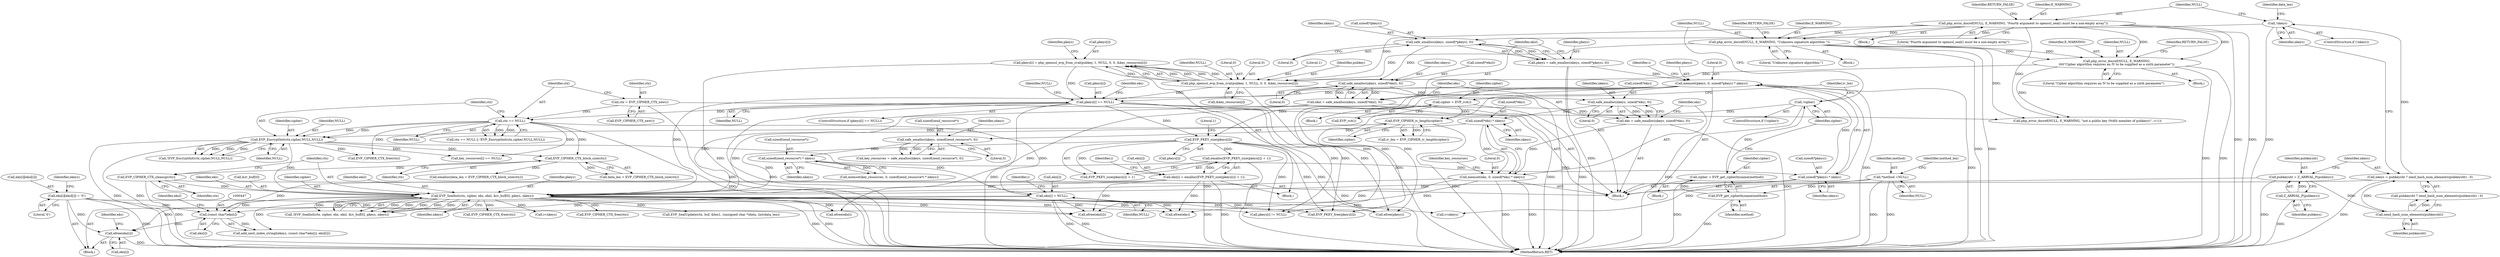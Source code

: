 digraph "0_php_91826a311dd37f4c4e5d605fa7af331e80ddd4c3@pointer" {
"1000454" [label="(Call,efree(eks[i]))"];
"1000435" [label="(Call,eks[i][eksl[i]] = '\0')"];
"1000446" [label="(Call,(const char*)eks[i])"];
"1000360" [label="(Call,EVP_SealInit(ctx, cipher, eks, eksl, &iv_buf[0], pkeys, nkeys))"];
"1000355" [label="(Call,EVP_CIPHER_CTX_cleanup(ctx))"];
"1000353" [label="(Call,EVP_CIPHER_CTX_block_size(ctx))"];
"1000333" [label="(Call,ctx == NULL)"];
"1000328" [label="(Call,ctx = EVP_CIPHER_CTX_new())"];
"1000299" [label="(Call,pkeys[i] == NULL)"];
"1000284" [label="(Call,pkeys[i] = php_openssl_evp_from_zval(pubkey, 1, NULL, 0, 0, &key_resources[i]))"];
"1000288" [label="(Call,php_openssl_evp_from_zval(pubkey, 1, NULL, 0, 0, &key_resources[i]))"];
"1000199" [label="(Call,php_error_docref(NULL, E_WARNING, \"Unknown signature algorithm.\"))"];
"1000180" [label="(Call,php_error_docref(NULL, E_WARNING, \"Fourth argument to openssl_seal() must be a non-empty array\"))"];
"1000221" [label="(Call,php_error_docref(NULL, E_WARNING,\n\t\t\t\t\"Cipher algorithm requires an IV to be supplied as a sixth parameter\"))"];
"1000272" [label="(Call,memset(pkeys, 0, sizeof(*pkeys) * nkeys))"];
"1000226" [label="(Call,pkeys = safe_emalloc(nkeys, sizeof(*pkeys), 0))"];
"1000228" [label="(Call,safe_emalloc(nkeys, sizeof(*pkeys), 0))"];
"1000177" [label="(Call,!nkeys)"];
"1000169" [label="(Call,nkeys = pubkeysht ? zend_hash_num_elements(pubkeysht) : 0)"];
"1000173" [label="(Call,zend_hash_num_elements(pubkeysht))"];
"1000165" [label="(Call,pubkeysht = Z_ARRVAL_P(pubkeys))"];
"1000167" [label="(Call,Z_ARRVAL_P(pubkeys))"];
"1000275" [label="(Call,sizeof(*pkeys) * nkeys)"];
"1000268" [label="(Call,sizeof(zend_resource*) * nkeys)"];
"1000260" [label="(Call,safe_emalloc(nkeys, sizeof(zend_resource*), 0))"];
"1000253" [label="(Call,sizeof(*eks) * nkeys)"];
"1000244" [label="(Call,safe_emalloc(nkeys, sizeof(*eks), 0))"];
"1000236" [label="(Call,safe_emalloc(nkeys, sizeof(*eksl), 0))"];
"1000337" [label="(Call,EVP_EncryptInit(ctx,cipher,NULL,NULL))"];
"1000211" [label="(Call,EVP_CIPHER_iv_length(cipher))"];
"1000206" [label="(Call,cipher = EVP_rc4())"];
"1000196" [label="(Call,!cipher)"];
"1000191" [label="(Call,cipher = EVP_get_cipherbyname(method))"];
"1000193" [label="(Call,EVP_get_cipherbyname(method))"];
"1000132" [label="(Call,*method =NULL)"];
"1000250" [label="(Call,memset(eks, 0, sizeof(*eks) * nkeys))"];
"1000242" [label="(Call,eks = safe_emalloc(nkeys, sizeof(*eks), 0))"];
"1000314" [label="(Call,eks[i] = emalloc(EVP_PKEY_size(pkeys[i]) + 1))"];
"1000318" [label="(Call,emalloc(EVP_PKEY_size(pkeys[i]) + 1))"];
"1000320" [label="(Call,EVP_PKEY_size(pkeys[i]))"];
"1000234" [label="(Call,eksl = safe_emalloc(nkeys, sizeof(*eksl), 0))"];
"1000458" [label="(Call,eks[i] = NULL)"];
"1000274" [label="(Literal,0)"];
"1000249" [label="(Literal,0)"];
"1000272" [label="(Call,memset(pkeys, 0, sizeof(*pkeys) * nkeys))"];
"1000245" [label="(Identifier,nkeys)"];
"1000191" [label="(Call,cipher = EVP_get_cipherbyname(method))"];
"1000257" [label="(Identifier,nkeys)"];
"1000250" [label="(Call,memset(eks, 0, sizeof(*eks) * nkeys))"];
"1000320" [label="(Call,EVP_PKEY_size(pkeys[i]))"];
"1000448" [label="(Call,eks[i])"];
"1000303" [label="(Identifier,NULL)"];
"1000176" [label="(ControlStructure,if (!nkeys))"];
"1000360" [label="(Call,EVP_SealInit(ctx, cipher, eks, eksl, &iv_buf[0], pkeys, nkeys))"];
"1000199" [label="(Call,php_error_docref(NULL, E_WARNING, \"Unknown signature algorithm.\"))"];
"1000179" [label="(Block,)"];
"1000435" [label="(Call,eks[i][eksl[i]] = '\0')"];
"1000192" [label="(Identifier,cipher)"];
"1000229" [label="(Identifier,nkeys)"];
"1000291" [label="(Identifier,NULL)"];
"1000165" [label="(Call,pubkeysht = Z_ARRVAL_P(pubkeys))"];
"1000292" [label="(Literal,0)"];
"1000275" [label="(Call,sizeof(*pkeys) * nkeys)"];
"1000281" [label="(Identifier,i)"];
"1000254" [label="(Call,sizeof(*eks))"];
"1000196" [label="(Call,!cipher)"];
"1000134" [label="(Identifier,NULL)"];
"1000504" [label="(Call,key_resources[i] == NULL)"];
"1000230" [label="(Call,sizeof(*pkeys))"];
"1000222" [label="(Identifier,NULL)"];
"1000369" [label="(Identifier,pkeys)"];
"1000186" [label="(Identifier,data_len)"];
"1000183" [label="(Literal,\"Fourth argument to openssl_seal() must be a non-empty array\")"];
"1000212" [label="(Identifier,cipher)"];
"1000356" [label="(Identifier,ctx)"];
"1000436" [label="(Call,eks[i][eksl[i]])"];
"1000434" [label="(Block,)"];
"1000228" [label="(Call,safe_emalloc(nkeys, sizeof(*pkeys), 0))"];
"1000306" [label="(Identifier,NULL)"];
"1000515" [label="(Call,EVP_PKEY_free(pkeys[i]))"];
"1000361" [label="(Identifier,ctx)"];
"1000293" [label="(Literal,0)"];
"1000166" [label="(Identifier,pubkeysht)"];
"1000300" [label="(Call,pkeys[i])"];
"1000454" [label="(Call,efree(eks[i]))"];
"1000340" [label="(Identifier,NULL)"];
"1000373" [label="(Call,EVP_SealUpdate(ctx, buf, &len1, (unsigned char *)data, (int)data_len))"];
"1000288" [label="(Call,php_openssl_evp_from_zval(pubkey, 1, NULL, 0, 0, &key_resources[i]))"];
"1000261" [label="(Identifier,nkeys)"];
"1000243" [label="(Identifier,eks)"];
"1000528" [label="(Call,efree(eks))"];
"1000532" [label="(Call,efree(pkeys))"];
"1000294" [label="(Call,&key_resources[i])"];
"1000132" [label="(Call,*method =NULL)"];
"1000177" [label="(Call,!nkeys)"];
"1000328" [label="(Call,ctx = EVP_CIPHER_CTX_new())"];
"1000211" [label="(Call,EVP_CIPHER_iv_length(cipher))"];
"1000203" [label="(Identifier,RETURN_FALSE)"];
"1000170" [label="(Identifier,nkeys)"];
"1000339" [label="(Identifier,cipher)"];
"1000236" [label="(Call,safe_emalloc(nkeys, sizeof(*eksl), 0))"];
"1000536" [label="(MethodReturn,RET)"];
"1000283" [label="(Block,)"];
"1000299" [label="(Call,pkeys[i] == NULL)"];
"1000364" [label="(Identifier,eksl)"];
"1000329" [label="(Identifier,ctx)"];
"1000290" [label="(Literal,1)"];
"1000167" [label="(Call,Z_ARRVAL_P(pubkeys))"];
"1000205" [label="(Block,)"];
"1000318" [label="(Call,emalloc(EVP_PKEY_size(pkeys[i]) + 1))"];
"1000174" [label="(Identifier,pubkeysht)"];
"1000530" [label="(Call,efree(eksl))"];
"1000363" [label="(Identifier,eks)"];
"1000350" [label="(Call,emalloc(data_len + EVP_CIPHER_CTX_block_size(ctx)))"];
"1000260" [label="(Call,safe_emalloc(nkeys, sizeof(zend_resource*), 0))"];
"1000184" [label="(Identifier,RETURN_FALSE)"];
"1000190" [label="(Block,)"];
"1000182" [label="(Identifier,E_WARNING)"];
"1000359" [label="(Call,!EVP_SealInit(ctx, cipher, eks, eksl, &iv_buf[0], pkeys, nkeys))"];
"1000233" [label="(Literal,0)"];
"1000284" [label="(Call,pkeys[i] = php_openssl_evp_from_zval(pubkey, 1, NULL, 0, 0, &key_resources[i]))"];
"1000343" [label="(Call,EVP_CIPHER_CTX_free(ctx))"];
"1000452" [label="(Identifier,eksl)"];
"1000259" [label="(Identifier,key_resources)"];
"1000221" [label="(Call,php_error_docref(NULL, E_WARNING,\n\t\t\t\t\"Cipher algorithm requires an IV to be supplied as a sixth parameter\"))"];
"1000244" [label="(Call,safe_emalloc(nkeys, sizeof(*eks), 0))"];
"1000332" [label="(Call,ctx == NULL || !EVP_EncryptInit(ctx,cipher,NULL,NULL))"];
"1000235" [label="(Identifier,eksl)"];
"1000237" [label="(Identifier,nkeys)"];
"1000207" [label="(Identifier,cipher)"];
"1000298" [label="(ControlStructure,if (pkeys[i] == NULL))"];
"1000333" [label="(Call,ctx == NULL)"];
"1000251" [label="(Identifier,eks)"];
"1000268" [label="(Call,sizeof(zend_resource*) * nkeys)"];
"1000354" [label="(Identifier,ctx)"];
"1000324" [label="(Literal,1)"];
"1000224" [label="(Literal,\"Cipher algorithm requires an IV to be supplied as a sixth parameter\")"];
"1000370" [label="(Identifier,nkeys)"];
"1000225" [label="(Identifier,RETURN_FALSE)"];
"1000201" [label="(Identifier,E_WARNING)"];
"1000315" [label="(Call,eks[i])"];
"1000279" [label="(Identifier,nkeys)"];
"1000496" [label="(Call,i<nkeys)"];
"1000395" [label="(Call,EVP_CIPHER_CTX_free(ctx))"];
"1000169" [label="(Call,nkeys = pubkeysht ? zend_hash_num_elements(pubkeysht) : 0)"];
"1000209" [label="(Call,iv_len = EVP_CIPHER_iv_length(cipher))"];
"1000168" [label="(Identifier,pubkeys)"];
"1000458" [label="(Call,eks[i] = NULL)"];
"1000445" [label="(Identifier,ekeys)"];
"1000200" [label="(Identifier,NULL)"];
"1000314" [label="(Call,eks[i] = emalloc(EVP_PKEY_size(pkeys[i]) + 1))"];
"1000181" [label="(Identifier,NULL)"];
"1000264" [label="(Literal,0)"];
"1000338" [label="(Identifier,ctx)"];
"1000330" [label="(Call,EVP_CIPHER_CTX_new())"];
"1000206" [label="(Call,cipher = EVP_rc4())"];
"1000443" [label="(Literal,'\0')"];
"1000429" [label="(Call,i<nkeys)"];
"1000195" [label="(ControlStructure,if (!cipher))"];
"1000220" [label="(Block,)"];
"1000180" [label="(Call,php_error_docref(NULL, E_WARNING, \"Fourth argument to openssl_seal() must be a non-empty array\"))"];
"1000223" [label="(Identifier,E_WARNING)"];
"1000253" [label="(Call,sizeof(*eks) * nkeys)"];
"1000446" [label="(Call,(const char*)eks[i])"];
"1000509" [label="(Call,pkeys[i] != NULL)"];
"1000351" [label="(Call,data_len + EVP_CIPHER_CTX_block_size(ctx))"];
"1000137" [label="(Identifier,method_len)"];
"1000460" [label="(Identifier,eks)"];
"1000234" [label="(Call,eksl = safe_emalloc(nkeys, sizeof(*eksl), 0))"];
"1000524" [label="(Call,efree(eks[i]))"];
"1000202" [label="(Literal,\"Unknown signature algorithm.\")"];
"1000246" [label="(Call,sizeof(*eks))"];
"1000198" [label="(Block,)"];
"1000459" [label="(Call,eks[i])"];
"1000197" [label="(Identifier,cipher)"];
"1000269" [label="(Call,sizeof(zend_resource*))"];
"1000273" [label="(Identifier,pkeys)"];
"1000326" [label="(Identifier,i)"];
"1000265" [label="(Call,memset(key_resources, 0, sizeof(zend_resource*) * nkeys))"];
"1000433" [label="(Identifier,i)"];
"1000365" [label="(Call,&iv_buf[0])"];
"1000194" [label="(Identifier,method)"];
"1000271" [label="(Identifier,nkeys)"];
"1000334" [label="(Identifier,ctx)"];
"1000444" [label="(Call,add_next_index_stringl(ekeys, (const char*)eks[i], eksl[i]))"];
"1000489" [label="(Call,EVP_CIPHER_CTX_free(ctx))"];
"1000242" [label="(Call,eks = safe_emalloc(nkeys, sizeof(*eks), 0))"];
"1000262" [label="(Call,sizeof(zend_resource*))"];
"1000210" [label="(Identifier,iv_len)"];
"1000258" [label="(Call,key_resources = safe_emalloc(nkeys, sizeof(zend_resource*), 0))"];
"1000133" [label="(Identifier,method)"];
"1000305" [label="(Call,php_error_docref(NULL, E_WARNING, \"not a public key (%dth member of pubkeys)\", i+1))"];
"1000289" [label="(Identifier,pubkey)"];
"1000178" [label="(Identifier,nkeys)"];
"1000341" [label="(Identifier,NULL)"];
"1000462" [label="(Identifier,NULL)"];
"1000173" [label="(Call,zend_hash_num_elements(pubkeysht))"];
"1000301" [label="(Identifier,pkeys)"];
"1000241" [label="(Literal,0)"];
"1000208" [label="(Call,EVP_rc4())"];
"1000238" [label="(Call,sizeof(*eksl))"];
"1000227" [label="(Identifier,pkeys)"];
"1000337" [label="(Call,EVP_EncryptInit(ctx,cipher,NULL,NULL))"];
"1000335" [label="(Identifier,NULL)"];
"1000355" [label="(Call,EVP_CIPHER_CTX_cleanup(ctx))"];
"1000105" [label="(Block,)"];
"1000316" [label="(Identifier,eks)"];
"1000285" [label="(Call,pkeys[i])"];
"1000193" [label="(Call,EVP_get_cipherbyname(method))"];
"1000252" [label="(Literal,0)"];
"1000319" [label="(Call,EVP_PKEY_size(pkeys[i]) + 1)"];
"1000321" [label="(Call,pkeys[i])"];
"1000353" [label="(Call,EVP_CIPHER_CTX_block_size(ctx))"];
"1000336" [label="(Call,!EVP_EncryptInit(ctx,cipher,NULL,NULL))"];
"1000276" [label="(Call,sizeof(*pkeys))"];
"1000226" [label="(Call,pkeys = safe_emalloc(nkeys, sizeof(*pkeys), 0))"];
"1000171" [label="(Call,pubkeysht ? zend_hash_num_elements(pubkeysht) : 0)"];
"1000362" [label="(Identifier,cipher)"];
"1000455" [label="(Call,eks[i])"];
"1000454" -> "1000434"  [label="AST: "];
"1000454" -> "1000455"  [label="CFG: "];
"1000455" -> "1000454"  [label="AST: "];
"1000460" -> "1000454"  [label="CFG: "];
"1000454" -> "1000536"  [label="DDG: "];
"1000435" -> "1000454"  [label="DDG: "];
"1000446" -> "1000454"  [label="DDG: "];
"1000360" -> "1000454"  [label="DDG: "];
"1000435" -> "1000434"  [label="AST: "];
"1000435" -> "1000443"  [label="CFG: "];
"1000436" -> "1000435"  [label="AST: "];
"1000443" -> "1000435"  [label="AST: "];
"1000445" -> "1000435"  [label="CFG: "];
"1000435" -> "1000536"  [label="DDG: "];
"1000435" -> "1000446"  [label="DDG: "];
"1000435" -> "1000524"  [label="DDG: "];
"1000446" -> "1000444"  [label="AST: "];
"1000446" -> "1000448"  [label="CFG: "];
"1000447" -> "1000446"  [label="AST: "];
"1000448" -> "1000446"  [label="AST: "];
"1000452" -> "1000446"  [label="CFG: "];
"1000446" -> "1000444"  [label="DDG: "];
"1000360" -> "1000446"  [label="DDG: "];
"1000458" -> "1000446"  [label="DDG: "];
"1000314" -> "1000446"  [label="DDG: "];
"1000360" -> "1000359"  [label="AST: "];
"1000360" -> "1000370"  [label="CFG: "];
"1000361" -> "1000360"  [label="AST: "];
"1000362" -> "1000360"  [label="AST: "];
"1000363" -> "1000360"  [label="AST: "];
"1000364" -> "1000360"  [label="AST: "];
"1000365" -> "1000360"  [label="AST: "];
"1000369" -> "1000360"  [label="AST: "];
"1000370" -> "1000360"  [label="AST: "];
"1000359" -> "1000360"  [label="CFG: "];
"1000360" -> "1000536"  [label="DDG: "];
"1000360" -> "1000536"  [label="DDG: "];
"1000360" -> "1000359"  [label="DDG: "];
"1000360" -> "1000359"  [label="DDG: "];
"1000360" -> "1000359"  [label="DDG: "];
"1000360" -> "1000359"  [label="DDG: "];
"1000360" -> "1000359"  [label="DDG: "];
"1000360" -> "1000359"  [label="DDG: "];
"1000360" -> "1000359"  [label="DDG: "];
"1000355" -> "1000360"  [label="DDG: "];
"1000337" -> "1000360"  [label="DDG: "];
"1000211" -> "1000360"  [label="DDG: "];
"1000250" -> "1000360"  [label="DDG: "];
"1000314" -> "1000360"  [label="DDG: "];
"1000234" -> "1000360"  [label="DDG: "];
"1000272" -> "1000360"  [label="DDG: "];
"1000320" -> "1000360"  [label="DDG: "];
"1000275" -> "1000360"  [label="DDG: "];
"1000360" -> "1000373"  [label="DDG: "];
"1000360" -> "1000395"  [label="DDG: "];
"1000360" -> "1000429"  [label="DDG: "];
"1000360" -> "1000444"  [label="DDG: "];
"1000360" -> "1000489"  [label="DDG: "];
"1000360" -> "1000496"  [label="DDG: "];
"1000360" -> "1000509"  [label="DDG: "];
"1000360" -> "1000515"  [label="DDG: "];
"1000360" -> "1000524"  [label="DDG: "];
"1000360" -> "1000528"  [label="DDG: "];
"1000360" -> "1000530"  [label="DDG: "];
"1000360" -> "1000532"  [label="DDG: "];
"1000355" -> "1000105"  [label="AST: "];
"1000355" -> "1000356"  [label="CFG: "];
"1000356" -> "1000355"  [label="AST: "];
"1000361" -> "1000355"  [label="CFG: "];
"1000355" -> "1000536"  [label="DDG: "];
"1000353" -> "1000355"  [label="DDG: "];
"1000353" -> "1000351"  [label="AST: "];
"1000353" -> "1000354"  [label="CFG: "];
"1000354" -> "1000353"  [label="AST: "];
"1000351" -> "1000353"  [label="CFG: "];
"1000353" -> "1000350"  [label="DDG: "];
"1000353" -> "1000351"  [label="DDG: "];
"1000333" -> "1000353"  [label="DDG: "];
"1000337" -> "1000353"  [label="DDG: "];
"1000333" -> "1000332"  [label="AST: "];
"1000333" -> "1000335"  [label="CFG: "];
"1000334" -> "1000333"  [label="AST: "];
"1000335" -> "1000333"  [label="AST: "];
"1000338" -> "1000333"  [label="CFG: "];
"1000332" -> "1000333"  [label="CFG: "];
"1000333" -> "1000536"  [label="DDG: "];
"1000333" -> "1000332"  [label="DDG: "];
"1000333" -> "1000332"  [label="DDG: "];
"1000328" -> "1000333"  [label="DDG: "];
"1000299" -> "1000333"  [label="DDG: "];
"1000333" -> "1000337"  [label="DDG: "];
"1000333" -> "1000337"  [label="DDG: "];
"1000333" -> "1000343"  [label="DDG: "];
"1000333" -> "1000458"  [label="DDG: "];
"1000333" -> "1000504"  [label="DDG: "];
"1000328" -> "1000105"  [label="AST: "];
"1000328" -> "1000330"  [label="CFG: "];
"1000329" -> "1000328"  [label="AST: "];
"1000330" -> "1000328"  [label="AST: "];
"1000334" -> "1000328"  [label="CFG: "];
"1000328" -> "1000536"  [label="DDG: "];
"1000299" -> "1000298"  [label="AST: "];
"1000299" -> "1000303"  [label="CFG: "];
"1000300" -> "1000299"  [label="AST: "];
"1000303" -> "1000299"  [label="AST: "];
"1000306" -> "1000299"  [label="CFG: "];
"1000316" -> "1000299"  [label="CFG: "];
"1000299" -> "1000536"  [label="DDG: "];
"1000299" -> "1000536"  [label="DDG: "];
"1000284" -> "1000299"  [label="DDG: "];
"1000272" -> "1000299"  [label="DDG: "];
"1000288" -> "1000299"  [label="DDG: "];
"1000299" -> "1000305"  [label="DDG: "];
"1000299" -> "1000320"  [label="DDG: "];
"1000299" -> "1000509"  [label="DDG: "];
"1000299" -> "1000515"  [label="DDG: "];
"1000299" -> "1000532"  [label="DDG: "];
"1000284" -> "1000283"  [label="AST: "];
"1000284" -> "1000288"  [label="CFG: "];
"1000285" -> "1000284"  [label="AST: "];
"1000288" -> "1000284"  [label="AST: "];
"1000301" -> "1000284"  [label="CFG: "];
"1000284" -> "1000536"  [label="DDG: "];
"1000288" -> "1000284"  [label="DDG: "];
"1000288" -> "1000284"  [label="DDG: "];
"1000288" -> "1000284"  [label="DDG: "];
"1000288" -> "1000284"  [label="DDG: "];
"1000288" -> "1000284"  [label="DDG: "];
"1000288" -> "1000294"  [label="CFG: "];
"1000289" -> "1000288"  [label="AST: "];
"1000290" -> "1000288"  [label="AST: "];
"1000291" -> "1000288"  [label="AST: "];
"1000292" -> "1000288"  [label="AST: "];
"1000293" -> "1000288"  [label="AST: "];
"1000294" -> "1000288"  [label="AST: "];
"1000288" -> "1000536"  [label="DDG: "];
"1000288" -> "1000536"  [label="DDG: "];
"1000199" -> "1000288"  [label="DDG: "];
"1000180" -> "1000288"  [label="DDG: "];
"1000221" -> "1000288"  [label="DDG: "];
"1000199" -> "1000198"  [label="AST: "];
"1000199" -> "1000202"  [label="CFG: "];
"1000200" -> "1000199"  [label="AST: "];
"1000201" -> "1000199"  [label="AST: "];
"1000202" -> "1000199"  [label="AST: "];
"1000203" -> "1000199"  [label="CFG: "];
"1000199" -> "1000536"  [label="DDG: "];
"1000199" -> "1000536"  [label="DDG: "];
"1000180" -> "1000199"  [label="DDG: "];
"1000180" -> "1000199"  [label="DDG: "];
"1000199" -> "1000221"  [label="DDG: "];
"1000199" -> "1000221"  [label="DDG: "];
"1000199" -> "1000305"  [label="DDG: "];
"1000180" -> "1000179"  [label="AST: "];
"1000180" -> "1000183"  [label="CFG: "];
"1000181" -> "1000180"  [label="AST: "];
"1000182" -> "1000180"  [label="AST: "];
"1000183" -> "1000180"  [label="AST: "];
"1000184" -> "1000180"  [label="CFG: "];
"1000180" -> "1000536"  [label="DDG: "];
"1000180" -> "1000536"  [label="DDG: "];
"1000180" -> "1000221"  [label="DDG: "];
"1000180" -> "1000221"  [label="DDG: "];
"1000180" -> "1000305"  [label="DDG: "];
"1000221" -> "1000220"  [label="AST: "];
"1000221" -> "1000224"  [label="CFG: "];
"1000222" -> "1000221"  [label="AST: "];
"1000223" -> "1000221"  [label="AST: "];
"1000224" -> "1000221"  [label="AST: "];
"1000225" -> "1000221"  [label="CFG: "];
"1000221" -> "1000536"  [label="DDG: "];
"1000221" -> "1000536"  [label="DDG: "];
"1000221" -> "1000305"  [label="DDG: "];
"1000272" -> "1000105"  [label="AST: "];
"1000272" -> "1000275"  [label="CFG: "];
"1000273" -> "1000272"  [label="AST: "];
"1000274" -> "1000272"  [label="AST: "];
"1000275" -> "1000272"  [label="AST: "];
"1000281" -> "1000272"  [label="CFG: "];
"1000272" -> "1000536"  [label="DDG: "];
"1000272" -> "1000536"  [label="DDG: "];
"1000226" -> "1000272"  [label="DDG: "];
"1000275" -> "1000272"  [label="DDG: "];
"1000272" -> "1000320"  [label="DDG: "];
"1000272" -> "1000509"  [label="DDG: "];
"1000272" -> "1000515"  [label="DDG: "];
"1000272" -> "1000532"  [label="DDG: "];
"1000226" -> "1000105"  [label="AST: "];
"1000226" -> "1000228"  [label="CFG: "];
"1000227" -> "1000226"  [label="AST: "];
"1000228" -> "1000226"  [label="AST: "];
"1000235" -> "1000226"  [label="CFG: "];
"1000226" -> "1000536"  [label="DDG: "];
"1000228" -> "1000226"  [label="DDG: "];
"1000228" -> "1000226"  [label="DDG: "];
"1000228" -> "1000233"  [label="CFG: "];
"1000229" -> "1000228"  [label="AST: "];
"1000230" -> "1000228"  [label="AST: "];
"1000233" -> "1000228"  [label="AST: "];
"1000177" -> "1000228"  [label="DDG: "];
"1000228" -> "1000236"  [label="DDG: "];
"1000177" -> "1000176"  [label="AST: "];
"1000177" -> "1000178"  [label="CFG: "];
"1000178" -> "1000177"  [label="AST: "];
"1000181" -> "1000177"  [label="CFG: "];
"1000186" -> "1000177"  [label="CFG: "];
"1000177" -> "1000536"  [label="DDG: "];
"1000169" -> "1000177"  [label="DDG: "];
"1000169" -> "1000105"  [label="AST: "];
"1000169" -> "1000171"  [label="CFG: "];
"1000170" -> "1000169"  [label="AST: "];
"1000171" -> "1000169"  [label="AST: "];
"1000178" -> "1000169"  [label="CFG: "];
"1000169" -> "1000536"  [label="DDG: "];
"1000173" -> "1000169"  [label="DDG: "];
"1000173" -> "1000171"  [label="AST: "];
"1000173" -> "1000174"  [label="CFG: "];
"1000174" -> "1000173"  [label="AST: "];
"1000171" -> "1000173"  [label="CFG: "];
"1000173" -> "1000171"  [label="DDG: "];
"1000165" -> "1000173"  [label="DDG: "];
"1000165" -> "1000105"  [label="AST: "];
"1000165" -> "1000167"  [label="CFG: "];
"1000166" -> "1000165"  [label="AST: "];
"1000167" -> "1000165"  [label="AST: "];
"1000170" -> "1000165"  [label="CFG: "];
"1000165" -> "1000536"  [label="DDG: "];
"1000167" -> "1000165"  [label="DDG: "];
"1000167" -> "1000168"  [label="CFG: "];
"1000168" -> "1000167"  [label="AST: "];
"1000167" -> "1000536"  [label="DDG: "];
"1000275" -> "1000279"  [label="CFG: "];
"1000276" -> "1000275"  [label="AST: "];
"1000279" -> "1000275"  [label="AST: "];
"1000268" -> "1000275"  [label="DDG: "];
"1000275" -> "1000496"  [label="DDG: "];
"1000268" -> "1000265"  [label="AST: "];
"1000268" -> "1000271"  [label="CFG: "];
"1000269" -> "1000268"  [label="AST: "];
"1000271" -> "1000268"  [label="AST: "];
"1000265" -> "1000268"  [label="CFG: "];
"1000268" -> "1000265"  [label="DDG: "];
"1000260" -> "1000268"  [label="DDG: "];
"1000260" -> "1000258"  [label="AST: "];
"1000260" -> "1000264"  [label="CFG: "];
"1000261" -> "1000260"  [label="AST: "];
"1000262" -> "1000260"  [label="AST: "];
"1000264" -> "1000260"  [label="AST: "];
"1000258" -> "1000260"  [label="CFG: "];
"1000260" -> "1000258"  [label="DDG: "];
"1000260" -> "1000258"  [label="DDG: "];
"1000253" -> "1000260"  [label="DDG: "];
"1000253" -> "1000250"  [label="AST: "];
"1000253" -> "1000257"  [label="CFG: "];
"1000254" -> "1000253"  [label="AST: "];
"1000257" -> "1000253"  [label="AST: "];
"1000250" -> "1000253"  [label="CFG: "];
"1000253" -> "1000250"  [label="DDG: "];
"1000244" -> "1000253"  [label="DDG: "];
"1000244" -> "1000242"  [label="AST: "];
"1000244" -> "1000249"  [label="CFG: "];
"1000245" -> "1000244"  [label="AST: "];
"1000246" -> "1000244"  [label="AST: "];
"1000249" -> "1000244"  [label="AST: "];
"1000242" -> "1000244"  [label="CFG: "];
"1000244" -> "1000242"  [label="DDG: "];
"1000244" -> "1000242"  [label="DDG: "];
"1000236" -> "1000244"  [label="DDG: "];
"1000236" -> "1000234"  [label="AST: "];
"1000236" -> "1000241"  [label="CFG: "];
"1000237" -> "1000236"  [label="AST: "];
"1000238" -> "1000236"  [label="AST: "];
"1000241" -> "1000236"  [label="AST: "];
"1000234" -> "1000236"  [label="CFG: "];
"1000236" -> "1000234"  [label="DDG: "];
"1000236" -> "1000234"  [label="DDG: "];
"1000337" -> "1000336"  [label="AST: "];
"1000337" -> "1000341"  [label="CFG: "];
"1000338" -> "1000337"  [label="AST: "];
"1000339" -> "1000337"  [label="AST: "];
"1000340" -> "1000337"  [label="AST: "];
"1000341" -> "1000337"  [label="AST: "];
"1000336" -> "1000337"  [label="CFG: "];
"1000337" -> "1000536"  [label="DDG: "];
"1000337" -> "1000536"  [label="DDG: "];
"1000337" -> "1000336"  [label="DDG: "];
"1000337" -> "1000336"  [label="DDG: "];
"1000337" -> "1000336"  [label="DDG: "];
"1000211" -> "1000337"  [label="DDG: "];
"1000337" -> "1000343"  [label="DDG: "];
"1000337" -> "1000458"  [label="DDG: "];
"1000337" -> "1000504"  [label="DDG: "];
"1000211" -> "1000209"  [label="AST: "];
"1000211" -> "1000212"  [label="CFG: "];
"1000212" -> "1000211"  [label="AST: "];
"1000209" -> "1000211"  [label="CFG: "];
"1000211" -> "1000536"  [label="DDG: "];
"1000211" -> "1000209"  [label="DDG: "];
"1000206" -> "1000211"  [label="DDG: "];
"1000196" -> "1000211"  [label="DDG: "];
"1000206" -> "1000205"  [label="AST: "];
"1000206" -> "1000208"  [label="CFG: "];
"1000207" -> "1000206"  [label="AST: "];
"1000208" -> "1000206"  [label="AST: "];
"1000210" -> "1000206"  [label="CFG: "];
"1000206" -> "1000536"  [label="DDG: "];
"1000196" -> "1000195"  [label="AST: "];
"1000196" -> "1000197"  [label="CFG: "];
"1000197" -> "1000196"  [label="AST: "];
"1000200" -> "1000196"  [label="CFG: "];
"1000210" -> "1000196"  [label="CFG: "];
"1000196" -> "1000536"  [label="DDG: "];
"1000191" -> "1000196"  [label="DDG: "];
"1000191" -> "1000190"  [label="AST: "];
"1000191" -> "1000193"  [label="CFG: "];
"1000192" -> "1000191"  [label="AST: "];
"1000193" -> "1000191"  [label="AST: "];
"1000197" -> "1000191"  [label="CFG: "];
"1000191" -> "1000536"  [label="DDG: "];
"1000193" -> "1000191"  [label="DDG: "];
"1000193" -> "1000194"  [label="CFG: "];
"1000194" -> "1000193"  [label="AST: "];
"1000193" -> "1000536"  [label="DDG: "];
"1000132" -> "1000193"  [label="DDG: "];
"1000132" -> "1000105"  [label="AST: "];
"1000132" -> "1000134"  [label="CFG: "];
"1000133" -> "1000132"  [label="AST: "];
"1000134" -> "1000132"  [label="AST: "];
"1000137" -> "1000132"  [label="CFG: "];
"1000132" -> "1000536"  [label="DDG: "];
"1000132" -> "1000536"  [label="DDG: "];
"1000250" -> "1000105"  [label="AST: "];
"1000251" -> "1000250"  [label="AST: "];
"1000252" -> "1000250"  [label="AST: "];
"1000259" -> "1000250"  [label="CFG: "];
"1000250" -> "1000536"  [label="DDG: "];
"1000250" -> "1000536"  [label="DDG: "];
"1000242" -> "1000250"  [label="DDG: "];
"1000250" -> "1000524"  [label="DDG: "];
"1000250" -> "1000528"  [label="DDG: "];
"1000242" -> "1000105"  [label="AST: "];
"1000243" -> "1000242"  [label="AST: "];
"1000251" -> "1000242"  [label="CFG: "];
"1000242" -> "1000536"  [label="DDG: "];
"1000314" -> "1000283"  [label="AST: "];
"1000314" -> "1000318"  [label="CFG: "];
"1000315" -> "1000314"  [label="AST: "];
"1000318" -> "1000314"  [label="AST: "];
"1000326" -> "1000314"  [label="CFG: "];
"1000314" -> "1000536"  [label="DDG: "];
"1000314" -> "1000536"  [label="DDG: "];
"1000318" -> "1000314"  [label="DDG: "];
"1000314" -> "1000524"  [label="DDG: "];
"1000314" -> "1000528"  [label="DDG: "];
"1000318" -> "1000319"  [label="CFG: "];
"1000319" -> "1000318"  [label="AST: "];
"1000318" -> "1000536"  [label="DDG: "];
"1000320" -> "1000318"  [label="DDG: "];
"1000320" -> "1000319"  [label="AST: "];
"1000320" -> "1000321"  [label="CFG: "];
"1000321" -> "1000320"  [label="AST: "];
"1000324" -> "1000320"  [label="CFG: "];
"1000320" -> "1000536"  [label="DDG: "];
"1000320" -> "1000319"  [label="DDG: "];
"1000320" -> "1000509"  [label="DDG: "];
"1000320" -> "1000515"  [label="DDG: "];
"1000320" -> "1000532"  [label="DDG: "];
"1000234" -> "1000105"  [label="AST: "];
"1000235" -> "1000234"  [label="AST: "];
"1000243" -> "1000234"  [label="CFG: "];
"1000234" -> "1000536"  [label="DDG: "];
"1000234" -> "1000530"  [label="DDG: "];
"1000458" -> "1000434"  [label="AST: "];
"1000458" -> "1000462"  [label="CFG: "];
"1000459" -> "1000458"  [label="AST: "];
"1000462" -> "1000458"  [label="AST: "];
"1000433" -> "1000458"  [label="CFG: "];
"1000458" -> "1000536"  [label="DDG: "];
"1000458" -> "1000536"  [label="DDG: "];
"1000458" -> "1000524"  [label="DDG: "];
"1000458" -> "1000528"  [label="DDG: "];
}
